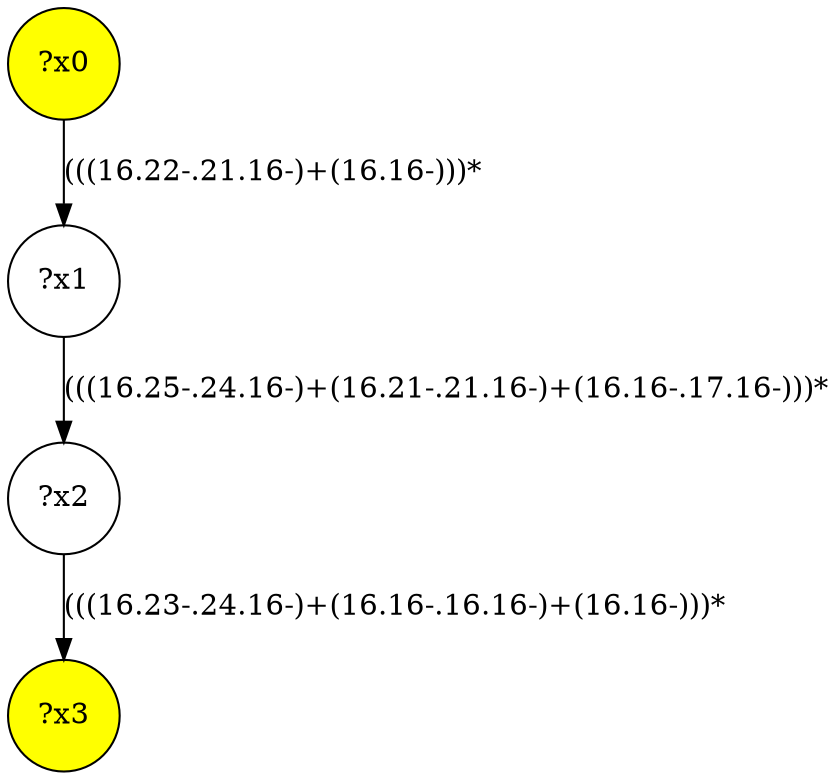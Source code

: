digraph g {
	x0 [fillcolor="yellow", style="filled," shape=circle, label="?x0"];
	x3 [fillcolor="yellow", style="filled," shape=circle, label="?x3"];
	x1 [shape=circle, label="?x1"];
	x0 -> x1 [label="(((16.22-.21.16-)+(16.16-)))*"];
	x2 [shape=circle, label="?x2"];
	x1 -> x2 [label="(((16.25-.24.16-)+(16.21-.21.16-)+(16.16-.17.16-)))*"];
	x2 -> x3 [label="(((16.23-.24.16-)+(16.16-.16.16-)+(16.16-)))*"];
}
